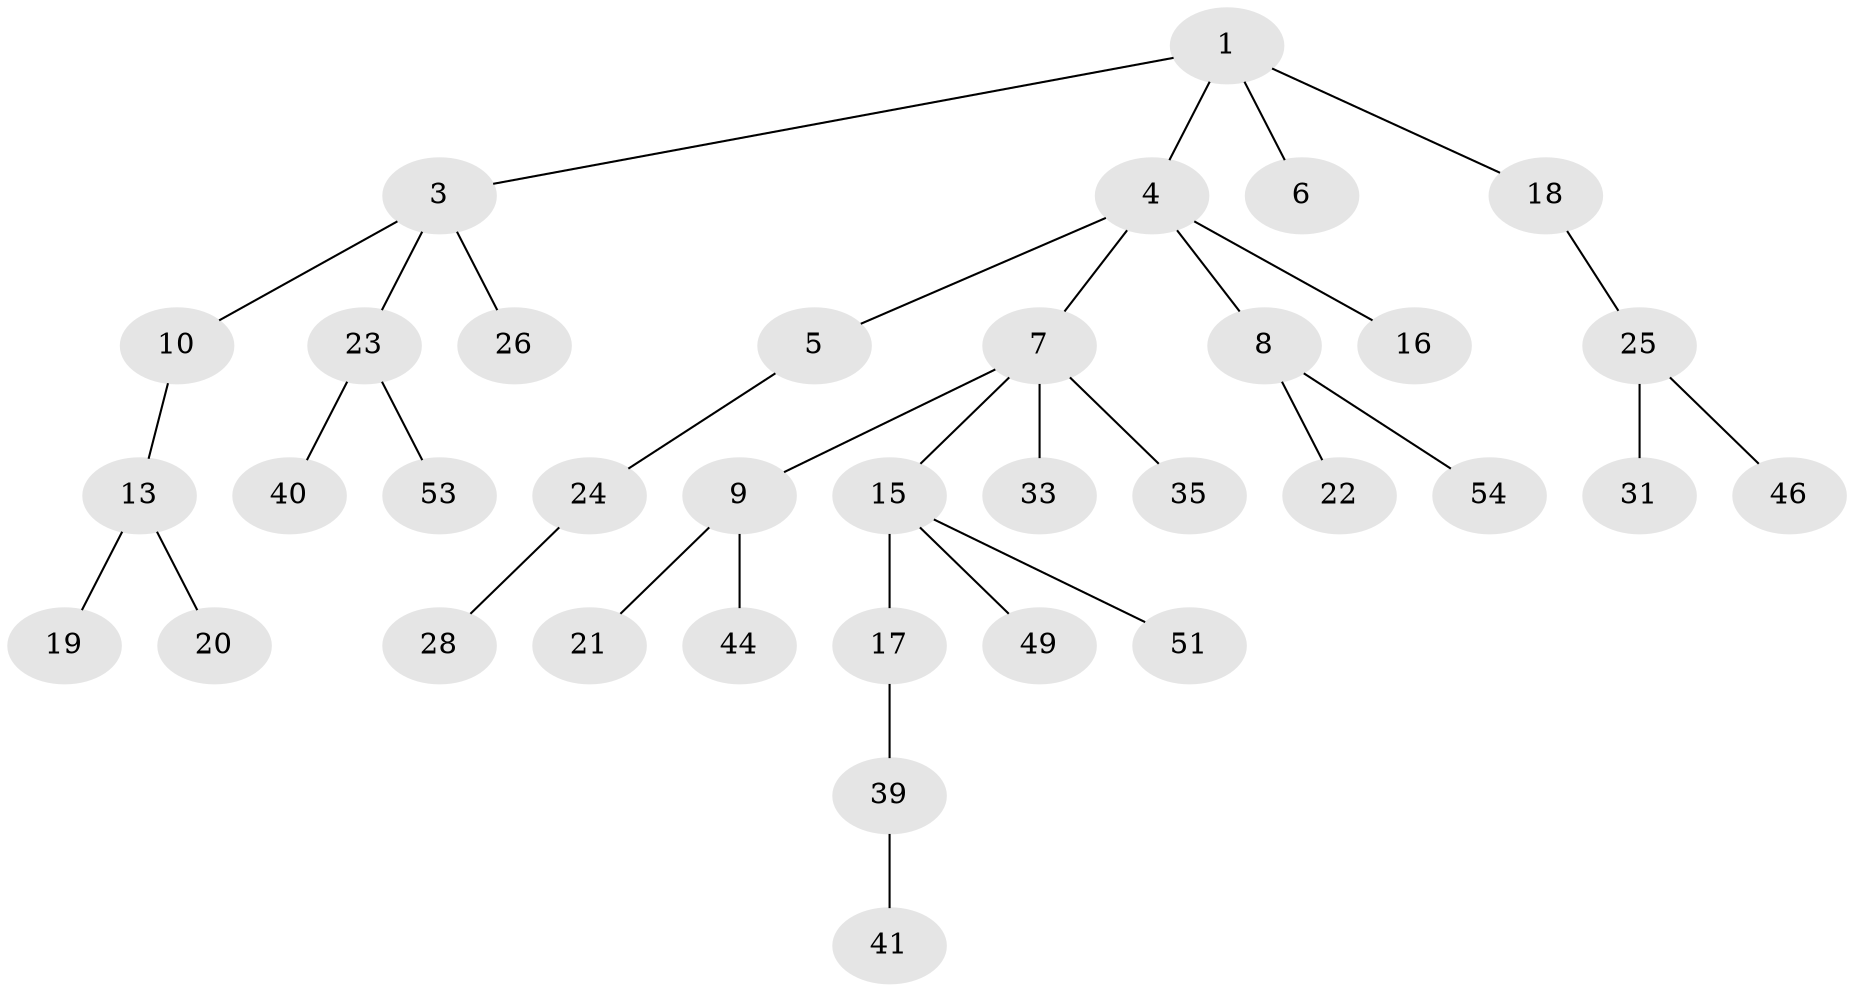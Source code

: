 // original degree distribution, {5: 0.037037037037037035, 1: 0.48148148148148145, 6: 0.018518518518518517, 2: 0.2777777777777778, 4: 0.07407407407407407, 3: 0.1111111111111111}
// Generated by graph-tools (version 1.1) at 2025/42/03/06/25 10:42:02]
// undirected, 35 vertices, 34 edges
graph export_dot {
graph [start="1"]
  node [color=gray90,style=filled];
  1 [super="+2"];
  3 [super="+11"];
  4 [super="+42"];
  5;
  6;
  7 [super="+12"];
  8 [super="+32"];
  9 [super="+14"];
  10;
  13 [super="+27"];
  15 [super="+29"];
  16;
  17;
  18;
  19 [super="+50"];
  20 [super="+43"];
  21;
  22 [super="+37"];
  23 [super="+34"];
  24 [super="+47"];
  25 [super="+36"];
  26;
  28 [super="+30"];
  31 [super="+38"];
  33;
  35;
  39 [super="+48"];
  40 [super="+52"];
  41 [super="+45"];
  44;
  46;
  49;
  51;
  53;
  54;
  1 -- 3;
  1 -- 4;
  1 -- 6;
  1 -- 18;
  3 -- 10;
  3 -- 23;
  3 -- 26;
  4 -- 5;
  4 -- 7;
  4 -- 8;
  4 -- 16;
  5 -- 24;
  7 -- 9;
  7 -- 15;
  7 -- 33;
  7 -- 35;
  8 -- 22;
  8 -- 54;
  9 -- 44;
  9 -- 21;
  10 -- 13;
  13 -- 19;
  13 -- 20;
  15 -- 17;
  15 -- 51;
  15 -- 49;
  17 -- 39;
  18 -- 25;
  23 -- 53;
  23 -- 40;
  24 -- 28;
  25 -- 31;
  25 -- 46;
  39 -- 41;
}
